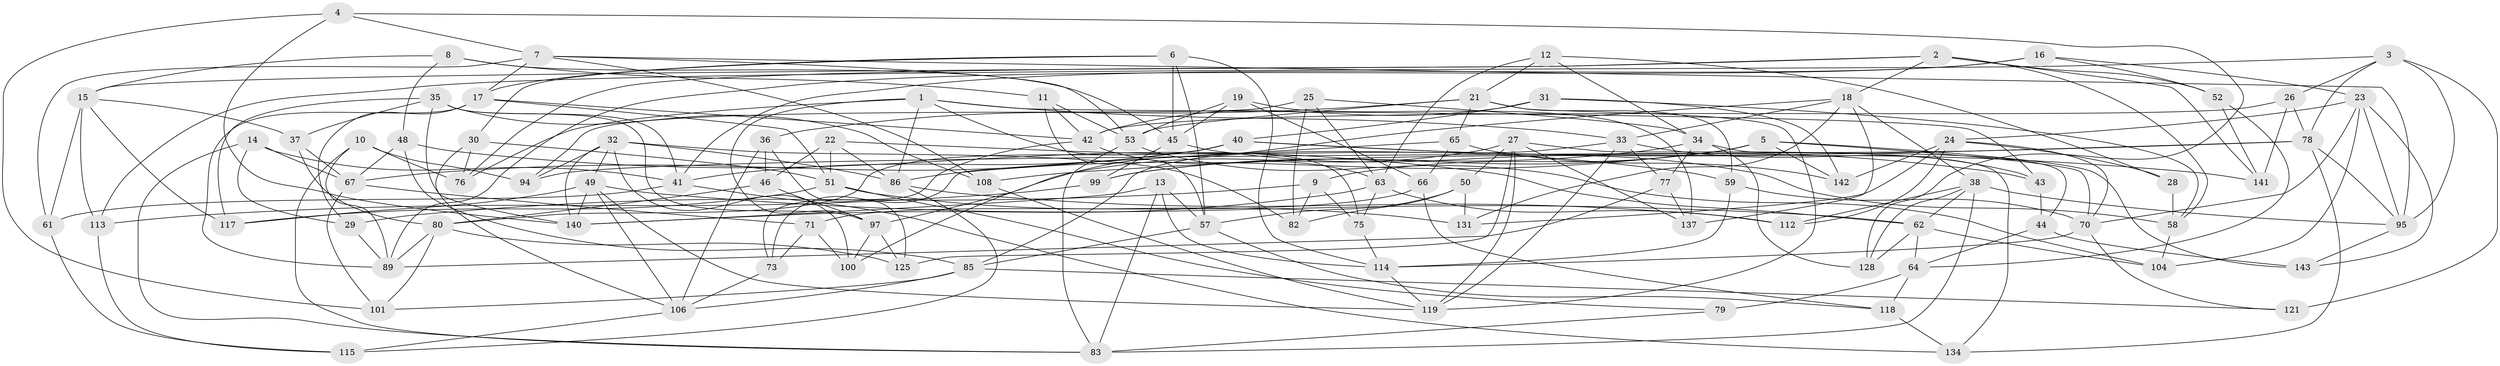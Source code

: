// original degree distribution, {4: 1.0}
// Generated by graph-tools (version 1.1) at 2025/11/02/27/25 16:11:42]
// undirected, 100 vertices, 240 edges
graph export_dot {
graph [start="1"]
  node [color=gray90,style=filled];
  1 [super="+120"];
  2 [super="+39"];
  3 [super="+130"];
  4;
  5 [super="+87"];
  6 [super="+56"];
  7 [super="+47"];
  8;
  9;
  10;
  11;
  12;
  13;
  14;
  15 [super="+91"];
  16;
  17 [super="+55"];
  18 [super="+20"];
  19;
  21 [super="+84"];
  22;
  23 [super="+132"];
  24 [super="+93"];
  25;
  26;
  27 [super="+60"];
  28;
  29;
  30;
  31;
  32 [super="+122"];
  33 [super="+135"];
  34 [super="+54"];
  35 [super="+90"];
  36;
  37;
  38 [super="+68"];
  40 [super="+126"];
  41 [super="+109"];
  42 [super="+110"];
  43;
  44;
  45 [super="+81"];
  46;
  48;
  49 [super="+116"];
  50;
  51 [super="+139"];
  52;
  53 [super="+69"];
  57 [super="+133"];
  58 [super="+124"];
  59;
  61;
  62 [super="+92"];
  63 [super="+98"];
  64 [super="+72"];
  65;
  66;
  67 [super="+127"];
  70 [super="+74"];
  71;
  73;
  75;
  76;
  77;
  78 [super="+103"];
  79;
  80 [super="+88"];
  82;
  83 [super="+136"];
  85 [super="+105"];
  86 [super="+96"];
  89 [super="+123"];
  94;
  95 [super="+102"];
  97 [super="+111"];
  99;
  100;
  101;
  104;
  106 [super="+107"];
  108;
  112;
  113;
  114 [super="+138"];
  115;
  117;
  118;
  119 [super="+129"];
  121;
  125;
  128;
  131;
  134;
  137;
  140 [super="+144"];
  141;
  142;
  143;
  1 -- 76;
  1 -- 43;
  1 -- 75;
  1 -- 97;
  1 -- 86;
  1 -- 33;
  2 -- 58;
  2 -- 52;
  2 -- 141;
  2 -- 18;
  2 -- 76;
  2 -- 15;
  3 -- 121 [weight=2];
  3 -- 95;
  3 -- 78;
  3 -- 113;
  3 -- 26;
  4 -- 7;
  4 -- 128;
  4 -- 101;
  4 -- 140;
  5 -- 99;
  5 -- 86;
  5 -- 9;
  5 -- 142;
  5 -- 70;
  5 -- 143;
  6 -- 30;
  6 -- 57;
  6 -- 45 [weight=2];
  6 -- 114;
  6 -- 17;
  7 -- 108;
  7 -- 61;
  7 -- 95;
  7 -- 53;
  7 -- 17;
  8 -- 48;
  8 -- 15;
  8 -- 11;
  8 -- 45;
  9 -- 29;
  9 -- 75;
  9 -- 82;
  10 -- 76;
  10 -- 94;
  10 -- 83;
  10 -- 89;
  11 -- 53;
  11 -- 42;
  11 -- 57;
  12 -- 28;
  12 -- 34;
  12 -- 63;
  12 -- 21;
  13 -- 140;
  13 -- 83;
  13 -- 57;
  13 -- 114;
  14 -- 29;
  14 -- 83;
  14 -- 67;
  14 -- 41;
  15 -- 113;
  15 -- 117;
  15 -- 61;
  15 -- 37;
  16 -- 52;
  16 -- 89;
  16 -- 41;
  16 -- 23;
  17 -- 29;
  17 -- 51;
  17 -- 42;
  17 -- 89;
  18 -- 137;
  18 -- 131;
  18 -- 38;
  18 -- 33;
  18 -- 100;
  19 -- 66;
  19 -- 137;
  19 -- 45;
  19 -- 53;
  21 -- 36;
  21 -- 65;
  21 -- 59;
  21 -- 119;
  21 -- 53;
  22 -- 86;
  22 -- 46;
  22 -- 59;
  22 -- 51;
  23 -- 95;
  23 -- 104;
  23 -- 70;
  23 -- 24;
  23 -- 143;
  24 -- 70;
  24 -- 112;
  24 -- 28;
  24 -- 131;
  24 -- 142;
  25 -- 63;
  25 -- 82;
  25 -- 94;
  25 -- 34;
  26 -- 78;
  26 -- 42;
  26 -- 141;
  27 -- 134;
  27 -- 50;
  27 -- 119;
  27 -- 97;
  27 -- 137;
  27 -- 125;
  28 -- 58 [weight=2];
  29 -- 89;
  30 -- 106;
  30 -- 51;
  30 -- 76;
  31 -- 42;
  31 -- 142;
  31 -- 58;
  31 -- 40;
  32 -- 49;
  32 -- 82;
  32 -- 86;
  32 -- 140;
  32 -- 100;
  32 -- 94;
  33 -- 85;
  33 -- 77;
  33 -- 43;
  33 -- 119;
  34 -- 77;
  34 -- 128;
  34 -- 99;
  34 -- 44;
  35 -- 37;
  35 -- 108;
  35 -- 41;
  35 -- 117;
  35 -- 97;
  35 -- 140;
  36 -- 46;
  36 -- 125;
  36 -- 106;
  37 -- 67;
  37 -- 80;
  38 -- 128;
  38 -- 83;
  38 -- 112;
  38 -- 95;
  38 -- 62;
  40 -- 141;
  40 -- 41;
  40 -- 43;
  40 -- 80;
  40 -- 67;
  41 -- 61;
  41 -- 134;
  42 -- 63;
  42 -- 73;
  43 -- 44;
  44 -- 64;
  44 -- 143;
  45 -- 99;
  45 -- 58;
  46 -- 80;
  46 -- 97;
  48 -- 62;
  48 -- 85;
  48 -- 67;
  49 -- 106;
  49 -- 119;
  49 -- 117;
  49 -- 62;
  49 -- 140;
  50 -- 82;
  50 -- 131;
  50 -- 57;
  51 -- 117;
  51 -- 79;
  51 -- 131;
  52 -- 141;
  52 -- 64;
  53 -- 104;
  53 -- 83;
  57 -- 118;
  57 -- 85;
  58 -- 104;
  59 -- 70;
  59 -- 114;
  61 -- 115;
  62 -- 104;
  62 -- 64;
  62 -- 128;
  63 -- 112;
  63 -- 75;
  63 -- 140;
  64 -- 79 [weight=2];
  64 -- 118;
  65 -- 66;
  65 -- 73;
  65 -- 142;
  66 -- 118;
  66 -- 71;
  67 -- 71;
  67 -- 101;
  70 -- 121;
  70 -- 114;
  71 -- 73;
  71 -- 100;
  73 -- 106;
  75 -- 114;
  77 -- 137;
  77 -- 89;
  78 -- 108;
  78 -- 94;
  78 -- 134;
  78 -- 95;
  79 -- 83;
  80 -- 101;
  80 -- 125;
  80 -- 89;
  85 -- 101;
  85 -- 106;
  85 -- 121;
  86 -- 115;
  86 -- 112;
  95 -- 143;
  97 -- 125;
  97 -- 100;
  99 -- 113;
  106 -- 115;
  108 -- 119;
  113 -- 115;
  114 -- 119;
  118 -- 134;
}
